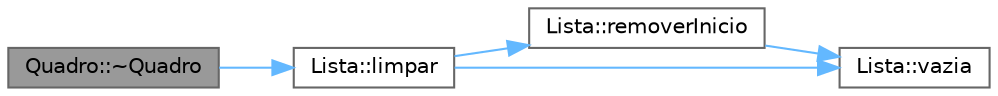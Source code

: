 digraph "Quadro::~Quadro"
{
 // INTERACTIVE_SVG=YES
 // LATEX_PDF_SIZE
  bgcolor="transparent";
  edge [fontname=Helvetica,fontsize=10,labelfontname=Helvetica,labelfontsize=10];
  node [fontname=Helvetica,fontsize=10,shape=box,height=0.2,width=0.4];
  rankdir="LR";
  Node1 [id="Node000001",label="Quadro::~Quadro",height=0.2,width=0.4,color="gray40", fillcolor="grey60", style="filled", fontcolor="black",tooltip="Destrutor da classe Quadro."];
  Node1 -> Node2 [id="edge1_Node000001_Node000002",color="steelblue1",style="solid",tooltip=" "];
  Node2 [id="Node000002",label="Lista::limpar",height=0.2,width=0.4,color="grey40", fillcolor="white", style="filled",URL="$db/dba/class_lista.html#a70571e70c4b7945cc9907e89431624c9",tooltip="Remove todos os nós da lista e libera a memória."];
  Node2 -> Node3 [id="edge2_Node000002_Node000003",color="steelblue1",style="solid",tooltip=" "];
  Node3 [id="Node000003",label="Lista::removerInicio",height=0.2,width=0.4,color="grey40", fillcolor="white", style="filled",URL="$db/dba/class_lista.html#a2ab09a2fd57a3adeec30cea8fd9e770d",tooltip="Remove a coluna do início da lista."];
  Node3 -> Node4 [id="edge3_Node000003_Node000004",color="steelblue1",style="solid",tooltip=" "];
  Node4 [id="Node000004",label="Lista::vazia",height=0.2,width=0.4,color="grey40", fillcolor="white", style="filled",URL="$db/dba/class_lista.html#a9a8529d0ea4e79cd6b7cd600e556d9f8",tooltip="Verifica se a lista está vazia."];
  Node2 -> Node4 [id="edge4_Node000002_Node000004",color="steelblue1",style="solid",tooltip=" "];
}
